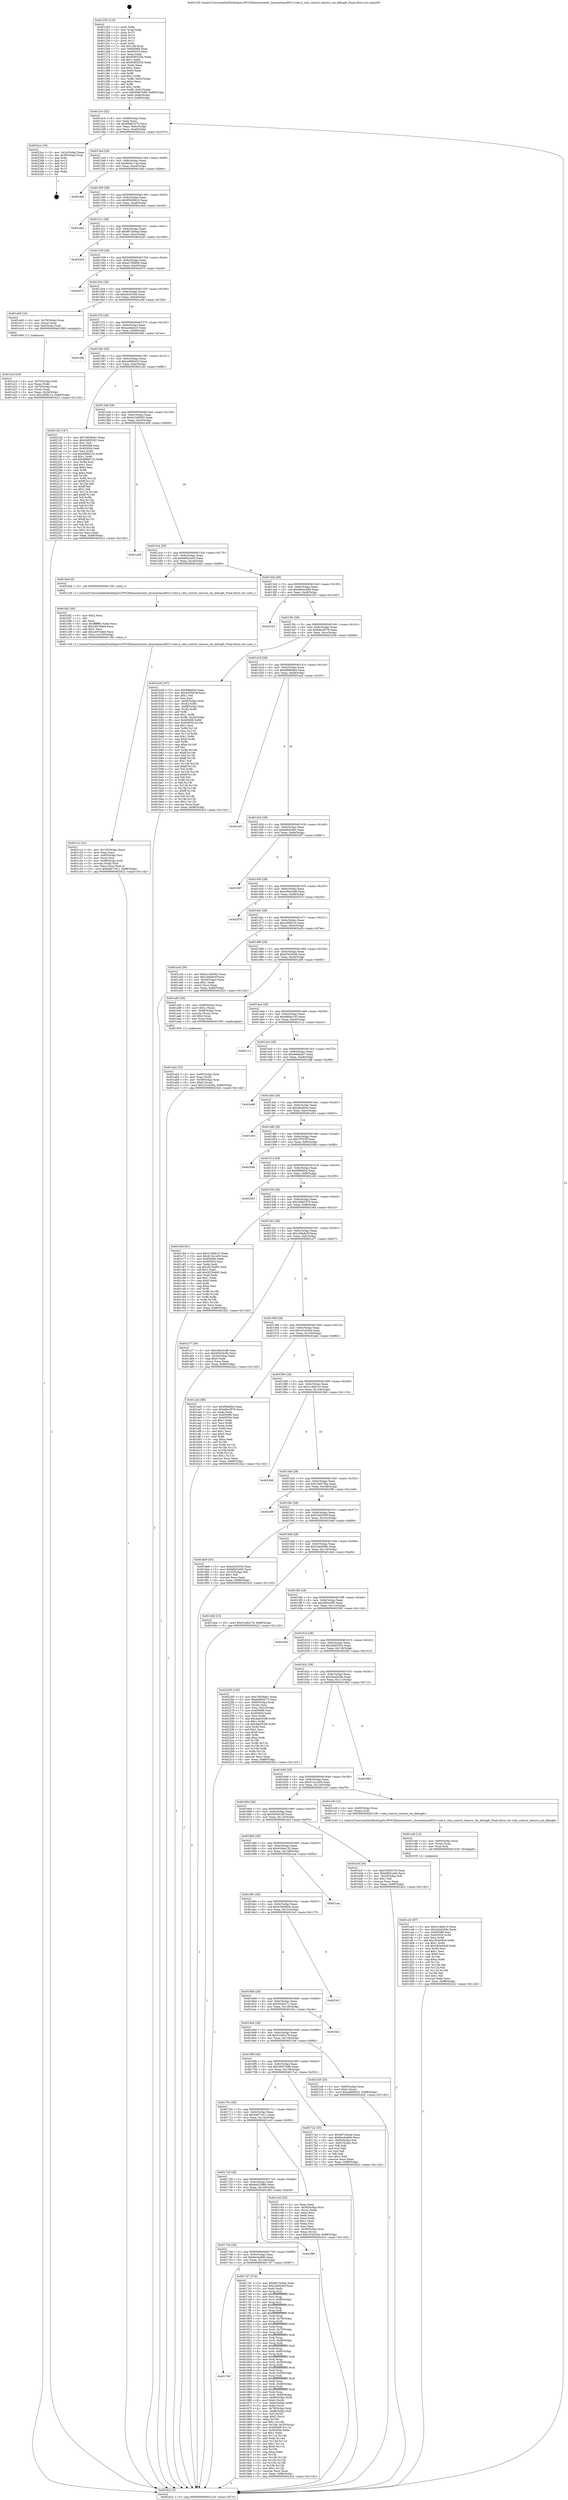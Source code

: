 digraph "0x401250" {
  label = "0x401250 (/mnt/c/Users/mathe/Desktop/tcc/POCII/binaries/extr_linuxnetmac80211rate.h_rate_control_remove_sta_debugfs_Final-ollvm.out::main(0))"
  labelloc = "t"
  node[shape=record]

  Entry [label="",width=0.3,height=0.3,shape=circle,fillcolor=black,style=filled]
  "0x4012c4" [label="{
     0x4012c4 [32]\l
     | [instrs]\l
     &nbsp;&nbsp;0x4012c4 \<+6\>: mov -0x88(%rbp),%eax\l
     &nbsp;&nbsp;0x4012ca \<+2\>: mov %eax,%ecx\l
     &nbsp;&nbsp;0x4012cc \<+6\>: sub $0x84db3575,%ecx\l
     &nbsp;&nbsp;0x4012d2 \<+6\>: mov %eax,-0x9c(%rbp)\l
     &nbsp;&nbsp;0x4012d8 \<+6\>: mov %ecx,-0xa0(%rbp)\l
     &nbsp;&nbsp;0x4012de \<+6\>: je 00000000004022ce \<main+0x107e\>\l
  }"]
  "0x4022ce" [label="{
     0x4022ce [18]\l
     | [instrs]\l
     &nbsp;&nbsp;0x4022ce \<+3\>: mov -0x2c(%rbp),%eax\l
     &nbsp;&nbsp;0x4022d1 \<+4\>: lea -0x28(%rbp),%rsp\l
     &nbsp;&nbsp;0x4022d5 \<+1\>: pop %rbx\l
     &nbsp;&nbsp;0x4022d6 \<+2\>: pop %r12\l
     &nbsp;&nbsp;0x4022d8 \<+2\>: pop %r13\l
     &nbsp;&nbsp;0x4022da \<+2\>: pop %r14\l
     &nbsp;&nbsp;0x4022dc \<+2\>: pop %r15\l
     &nbsp;&nbsp;0x4022de \<+1\>: pop %rbp\l
     &nbsp;&nbsp;0x4022df \<+1\>: ret\l
  }"]
  "0x4012e4" [label="{
     0x4012e4 [28]\l
     | [instrs]\l
     &nbsp;&nbsp;0x4012e4 \<+5\>: jmp 00000000004012e9 \<main+0x99\>\l
     &nbsp;&nbsp;0x4012e9 \<+6\>: mov -0x9c(%rbp),%eax\l
     &nbsp;&nbsp;0x4012ef \<+5\>: sub $0x8e4e114a,%eax\l
     &nbsp;&nbsp;0x4012f4 \<+6\>: mov %eax,-0xa4(%rbp)\l
     &nbsp;&nbsp;0x4012fa \<+6\>: je 0000000000401ddc \<main+0xb8c\>\l
  }"]
  Exit [label="",width=0.3,height=0.3,shape=circle,fillcolor=black,style=filled,peripheries=2]
  "0x401ddc" [label="{
     0x401ddc\l
  }", style=dashed]
  "0x401300" [label="{
     0x401300 [28]\l
     | [instrs]\l
     &nbsp;&nbsp;0x401300 \<+5\>: jmp 0000000000401305 \<main+0xb5\>\l
     &nbsp;&nbsp;0x401305 \<+6\>: mov -0x9c(%rbp),%eax\l
     &nbsp;&nbsp;0x40130b \<+5\>: sub $0x95630b19,%eax\l
     &nbsp;&nbsp;0x401310 \<+6\>: mov %eax,-0xa8(%rbp)\l
     &nbsp;&nbsp;0x401316 \<+6\>: je 0000000000401eb4 \<main+0xc64\>\l
  }"]
  "0x401ce3" [label="{
     0x401ce3 [97]\l
     | [instrs]\l
     &nbsp;&nbsp;0x401ce3 \<+5\>: mov $0x214b6c10,%ecx\l
     &nbsp;&nbsp;0x401ce8 \<+5\>: mov $0x244d309c,%edx\l
     &nbsp;&nbsp;0x401ced \<+7\>: mov 0x405068,%esi\l
     &nbsp;&nbsp;0x401cf4 \<+8\>: mov 0x405054,%r8d\l
     &nbsp;&nbsp;0x401cfc \<+3\>: mov %esi,%r9d\l
     &nbsp;&nbsp;0x401cff \<+7\>: add $0x293e56c8,%r9d\l
     &nbsp;&nbsp;0x401d06 \<+4\>: sub $0x1,%r9d\l
     &nbsp;&nbsp;0x401d0a \<+7\>: sub $0x293e56c8,%r9d\l
     &nbsp;&nbsp;0x401d11 \<+4\>: imul %r9d,%esi\l
     &nbsp;&nbsp;0x401d15 \<+3\>: and $0x1,%esi\l
     &nbsp;&nbsp;0x401d18 \<+3\>: cmp $0x0,%esi\l
     &nbsp;&nbsp;0x401d1b \<+4\>: sete %r10b\l
     &nbsp;&nbsp;0x401d1f \<+4\>: cmp $0xa,%r8d\l
     &nbsp;&nbsp;0x401d23 \<+4\>: setl %r11b\l
     &nbsp;&nbsp;0x401d27 \<+3\>: mov %r10b,%bl\l
     &nbsp;&nbsp;0x401d2a \<+3\>: and %r11b,%bl\l
     &nbsp;&nbsp;0x401d2d \<+3\>: xor %r11b,%r10b\l
     &nbsp;&nbsp;0x401d30 \<+3\>: or %r10b,%bl\l
     &nbsp;&nbsp;0x401d33 \<+3\>: test $0x1,%bl\l
     &nbsp;&nbsp;0x401d36 \<+3\>: cmovne %edx,%ecx\l
     &nbsp;&nbsp;0x401d39 \<+6\>: mov %ecx,-0x88(%rbp)\l
     &nbsp;&nbsp;0x401d3f \<+5\>: jmp 0000000000402422 \<main+0x11d2\>\l
  }"]
  "0x401eb4" [label="{
     0x401eb4\l
  }", style=dashed]
  "0x40131c" [label="{
     0x40131c [28]\l
     | [instrs]\l
     &nbsp;&nbsp;0x40131c \<+5\>: jmp 0000000000401321 \<main+0xd1\>\l
     &nbsp;&nbsp;0x401321 \<+6\>: mov -0x9c(%rbp),%eax\l
     &nbsp;&nbsp;0x401327 \<+5\>: sub $0x9672b4ad,%eax\l
     &nbsp;&nbsp;0x40132c \<+6\>: mov %eax,-0xac(%rbp)\l
     &nbsp;&nbsp;0x401332 \<+6\>: je 00000000004022e0 \<main+0x1090\>\l
  }"]
  "0x401cd4" [label="{
     0x401cd4 [15]\l
     | [instrs]\l
     &nbsp;&nbsp;0x401cd4 \<+4\>: mov -0x60(%rbp),%rax\l
     &nbsp;&nbsp;0x401cd8 \<+3\>: mov (%rax),%rax\l
     &nbsp;&nbsp;0x401cdb \<+3\>: mov %rax,%rdi\l
     &nbsp;&nbsp;0x401cde \<+5\>: call 0000000000401030 \<free@plt\>\l
     | [calls]\l
     &nbsp;&nbsp;0x401030 \{1\} (unknown)\l
  }"]
  "0x4022e0" [label="{
     0x4022e0\l
  }", style=dashed]
  "0x401338" [label="{
     0x401338 [28]\l
     | [instrs]\l
     &nbsp;&nbsp;0x401338 \<+5\>: jmp 000000000040133d \<main+0xed\>\l
     &nbsp;&nbsp;0x40133d \<+6\>: mov -0x9c(%rbp),%eax\l
     &nbsp;&nbsp;0x401343 \<+5\>: sub $0xa2796606,%eax\l
     &nbsp;&nbsp;0x401348 \<+6\>: mov %eax,-0xb0(%rbp)\l
     &nbsp;&nbsp;0x40134e \<+6\>: je 000000000040207f \<main+0xe2f\>\l
  }"]
  "0x401c1a" [label="{
     0x401c1a [41]\l
     | [instrs]\l
     &nbsp;&nbsp;0x401c1a \<+6\>: mov -0x150(%rbp),%ecx\l
     &nbsp;&nbsp;0x401c20 \<+3\>: imul %eax,%ecx\l
     &nbsp;&nbsp;0x401c23 \<+4\>: mov -0x60(%rbp),%rsi\l
     &nbsp;&nbsp;0x401c27 \<+3\>: mov (%rsi),%rsi\l
     &nbsp;&nbsp;0x401c2a \<+4\>: mov -0x58(%rbp),%rdi\l
     &nbsp;&nbsp;0x401c2e \<+3\>: movslq (%rdi),%rdi\l
     &nbsp;&nbsp;0x401c31 \<+3\>: mov %ecx,(%rsi,%rdi,4)\l
     &nbsp;&nbsp;0x401c34 \<+10\>: movl $0x6a871911,-0x88(%rbp)\l
     &nbsp;&nbsp;0x401c3e \<+5\>: jmp 0000000000402422 \<main+0x11d2\>\l
  }"]
  "0x40207f" [label="{
     0x40207f\l
  }", style=dashed]
  "0x401354" [label="{
     0x401354 [28]\l
     | [instrs]\l
     &nbsp;&nbsp;0x401354 \<+5\>: jmp 0000000000401359 \<main+0x109\>\l
     &nbsp;&nbsp;0x401359 \<+6\>: mov -0x9c(%rbp),%eax\l
     &nbsp;&nbsp;0x40135f \<+5\>: sub $0xa5cf103d,%eax\l
     &nbsp;&nbsp;0x401364 \<+6\>: mov %eax,-0xb4(%rbp)\l
     &nbsp;&nbsp;0x40136a \<+6\>: je 0000000000401a0d \<main+0x7bd\>\l
  }"]
  "0x401bf2" [label="{
     0x401bf2 [40]\l
     | [instrs]\l
     &nbsp;&nbsp;0x401bf2 \<+5\>: mov $0x2,%ecx\l
     &nbsp;&nbsp;0x401bf7 \<+1\>: cltd\l
     &nbsp;&nbsp;0x401bf8 \<+2\>: idiv %ecx\l
     &nbsp;&nbsp;0x401bfa \<+6\>: imul $0xfffffffe,%edx,%ecx\l
     &nbsp;&nbsp;0x401c00 \<+6\>: sub $0x2497ebb0,%ecx\l
     &nbsp;&nbsp;0x401c06 \<+3\>: add $0x1,%ecx\l
     &nbsp;&nbsp;0x401c09 \<+6\>: add $0x2497ebb0,%ecx\l
     &nbsp;&nbsp;0x401c0f \<+6\>: mov %ecx,-0x150(%rbp)\l
     &nbsp;&nbsp;0x401c15 \<+5\>: call 0000000000401160 \<next_i\>\l
     | [calls]\l
     &nbsp;&nbsp;0x401160 \{1\} (/mnt/c/Users/mathe/Desktop/tcc/POCII/binaries/extr_linuxnetmac80211rate.h_rate_control_remove_sta_debugfs_Final-ollvm.out::next_i)\l
  }"]
  "0x401a0d" [label="{
     0x401a0d [16]\l
     | [instrs]\l
     &nbsp;&nbsp;0x401a0d \<+4\>: mov -0x78(%rbp),%rax\l
     &nbsp;&nbsp;0x401a11 \<+3\>: mov (%rax),%rax\l
     &nbsp;&nbsp;0x401a14 \<+4\>: mov 0x8(%rax),%rdi\l
     &nbsp;&nbsp;0x401a18 \<+5\>: call 0000000000401060 \<atoi@plt\>\l
     | [calls]\l
     &nbsp;&nbsp;0x401060 \{1\} (unknown)\l
  }"]
  "0x401370" [label="{
     0x401370 [28]\l
     | [instrs]\l
     &nbsp;&nbsp;0x401370 \<+5\>: jmp 0000000000401375 \<main+0x125\>\l
     &nbsp;&nbsp;0x401375 \<+6\>: mov -0x9c(%rbp),%eax\l
     &nbsp;&nbsp;0x40137b \<+5\>: sub $0xaaeeda10,%eax\l
     &nbsp;&nbsp;0x401380 \<+6\>: mov %eax,-0xb8(%rbp)\l
     &nbsp;&nbsp;0x401386 \<+6\>: je 00000000004019fe \<main+0x7ae\>\l
  }"]
  "0x401ab2" [label="{
     0x401ab2 [32]\l
     | [instrs]\l
     &nbsp;&nbsp;0x401ab2 \<+4\>: mov -0x60(%rbp),%rdi\l
     &nbsp;&nbsp;0x401ab6 \<+3\>: mov %rax,(%rdi)\l
     &nbsp;&nbsp;0x401ab9 \<+4\>: mov -0x58(%rbp),%rax\l
     &nbsp;&nbsp;0x401abd \<+6\>: movl $0x0,(%rax)\l
     &nbsp;&nbsp;0x401ac3 \<+10\>: movl $0x1f1a520a,-0x88(%rbp)\l
     &nbsp;&nbsp;0x401acd \<+5\>: jmp 0000000000402422 \<main+0x11d2\>\l
  }"]
  "0x4019fe" [label="{
     0x4019fe\l
  }", style=dashed]
  "0x40138c" [label="{
     0x40138c [28]\l
     | [instrs]\l
     &nbsp;&nbsp;0x40138c \<+5\>: jmp 0000000000401391 \<main+0x141\>\l
     &nbsp;&nbsp;0x401391 \<+6\>: mov -0x9c(%rbp),%eax\l
     &nbsp;&nbsp;0x401397 \<+5\>: sub $0xad680e22,%eax\l
     &nbsp;&nbsp;0x40139c \<+6\>: mov %eax,-0xbc(%rbp)\l
     &nbsp;&nbsp;0x4013a2 \<+6\>: je 00000000004021d2 \<main+0xf82\>\l
  }"]
  "0x401a1d" [label="{
     0x401a1d [30]\l
     | [instrs]\l
     &nbsp;&nbsp;0x401a1d \<+4\>: mov -0x70(%rbp),%rdi\l
     &nbsp;&nbsp;0x401a21 \<+2\>: mov %eax,(%rdi)\l
     &nbsp;&nbsp;0x401a23 \<+4\>: mov -0x70(%rbp),%rdi\l
     &nbsp;&nbsp;0x401a27 \<+2\>: mov (%rdi),%eax\l
     &nbsp;&nbsp;0x401a29 \<+3\>: mov %eax,-0x34(%rbp)\l
     &nbsp;&nbsp;0x401a2c \<+10\>: movl $0xc45f0c14,-0x88(%rbp)\l
     &nbsp;&nbsp;0x401a36 \<+5\>: jmp 0000000000402422 \<main+0x11d2\>\l
  }"]
  "0x4021d2" [label="{
     0x4021d2 [147]\l
     | [instrs]\l
     &nbsp;&nbsp;0x4021d2 \<+5\>: mov $0x7d639a61,%eax\l
     &nbsp;&nbsp;0x4021d7 \<+5\>: mov $0x2b0f3202,%ecx\l
     &nbsp;&nbsp;0x4021dc \<+2\>: mov $0x1,%dl\l
     &nbsp;&nbsp;0x4021de \<+7\>: mov 0x405068,%esi\l
     &nbsp;&nbsp;0x4021e5 \<+7\>: mov 0x405054,%edi\l
     &nbsp;&nbsp;0x4021ec \<+3\>: mov %esi,%r8d\l
     &nbsp;&nbsp;0x4021ef \<+7\>: sub $0x69f60132,%r8d\l
     &nbsp;&nbsp;0x4021f6 \<+4\>: sub $0x1,%r8d\l
     &nbsp;&nbsp;0x4021fa \<+7\>: add $0x69f60132,%r8d\l
     &nbsp;&nbsp;0x402201 \<+4\>: imul %r8d,%esi\l
     &nbsp;&nbsp;0x402205 \<+3\>: and $0x1,%esi\l
     &nbsp;&nbsp;0x402208 \<+3\>: cmp $0x0,%esi\l
     &nbsp;&nbsp;0x40220b \<+4\>: sete %r9b\l
     &nbsp;&nbsp;0x40220f \<+3\>: cmp $0xa,%edi\l
     &nbsp;&nbsp;0x402212 \<+4\>: setl %r10b\l
     &nbsp;&nbsp;0x402216 \<+3\>: mov %r9b,%r11b\l
     &nbsp;&nbsp;0x402219 \<+4\>: xor $0xff,%r11b\l
     &nbsp;&nbsp;0x40221d \<+3\>: mov %r10b,%bl\l
     &nbsp;&nbsp;0x402220 \<+3\>: xor $0xff,%bl\l
     &nbsp;&nbsp;0x402223 \<+3\>: xor $0x1,%dl\l
     &nbsp;&nbsp;0x402226 \<+3\>: mov %r11b,%r14b\l
     &nbsp;&nbsp;0x402229 \<+4\>: and $0xff,%r14b\l
     &nbsp;&nbsp;0x40222d \<+3\>: and %dl,%r9b\l
     &nbsp;&nbsp;0x402230 \<+3\>: mov %bl,%r15b\l
     &nbsp;&nbsp;0x402233 \<+4\>: and $0xff,%r15b\l
     &nbsp;&nbsp;0x402237 \<+3\>: and %dl,%r10b\l
     &nbsp;&nbsp;0x40223a \<+3\>: or %r9b,%r14b\l
     &nbsp;&nbsp;0x40223d \<+3\>: or %r10b,%r15b\l
     &nbsp;&nbsp;0x402240 \<+3\>: xor %r15b,%r14b\l
     &nbsp;&nbsp;0x402243 \<+3\>: or %bl,%r11b\l
     &nbsp;&nbsp;0x402246 \<+4\>: xor $0xff,%r11b\l
     &nbsp;&nbsp;0x40224a \<+3\>: or $0x1,%dl\l
     &nbsp;&nbsp;0x40224d \<+3\>: and %dl,%r11b\l
     &nbsp;&nbsp;0x402250 \<+3\>: or %r11b,%r14b\l
     &nbsp;&nbsp;0x402253 \<+4\>: test $0x1,%r14b\l
     &nbsp;&nbsp;0x402257 \<+3\>: cmovne %ecx,%eax\l
     &nbsp;&nbsp;0x40225a \<+6\>: mov %eax,-0x88(%rbp)\l
     &nbsp;&nbsp;0x402260 \<+5\>: jmp 0000000000402422 \<main+0x11d2\>\l
  }"]
  "0x4013a8" [label="{
     0x4013a8 [28]\l
     | [instrs]\l
     &nbsp;&nbsp;0x4013a8 \<+5\>: jmp 00000000004013ad \<main+0x15d\>\l
     &nbsp;&nbsp;0x4013ad \<+6\>: mov -0x9c(%rbp),%eax\l
     &nbsp;&nbsp;0x4013b3 \<+5\>: sub $0xb1349592,%eax\l
     &nbsp;&nbsp;0x4013b8 \<+6\>: mov %eax,-0xc0(%rbp)\l
     &nbsp;&nbsp;0x4013be \<+6\>: je 0000000000401a59 \<main+0x809\>\l
  }"]
  "0x401760" [label="{
     0x401760\l
  }", style=dashed]
  "0x401a59" [label="{
     0x401a59\l
  }", style=dashed]
  "0x4013c4" [label="{
     0x4013c4 [28]\l
     | [instrs]\l
     &nbsp;&nbsp;0x4013c4 \<+5\>: jmp 00000000004013c9 \<main+0x179\>\l
     &nbsp;&nbsp;0x4013c9 \<+6\>: mov -0x9c(%rbp),%eax\l
     &nbsp;&nbsp;0x4013cf \<+5\>: sub $0xb892ca04,%eax\l
     &nbsp;&nbsp;0x4013d4 \<+6\>: mov %eax,-0xc4(%rbp)\l
     &nbsp;&nbsp;0x4013da \<+6\>: je 0000000000401bed \<main+0x99d\>\l
  }"]
  "0x4017d7" [label="{
     0x4017d7 [274]\l
     | [instrs]\l
     &nbsp;&nbsp;0x4017d7 \<+5\>: mov $0x9672b4ad,%eax\l
     &nbsp;&nbsp;0x4017dc \<+5\>: mov $0x23e0293f,%ecx\l
     &nbsp;&nbsp;0x4017e1 \<+2\>: xor %edx,%edx\l
     &nbsp;&nbsp;0x4017e3 \<+3\>: mov %rsp,%rsi\l
     &nbsp;&nbsp;0x4017e6 \<+4\>: add $0xfffffffffffffff0,%rsi\l
     &nbsp;&nbsp;0x4017ea \<+3\>: mov %rsi,%rsp\l
     &nbsp;&nbsp;0x4017ed \<+4\>: mov %rsi,-0x80(%rbp)\l
     &nbsp;&nbsp;0x4017f1 \<+3\>: mov %rsp,%rsi\l
     &nbsp;&nbsp;0x4017f4 \<+4\>: add $0xfffffffffffffff0,%rsi\l
     &nbsp;&nbsp;0x4017f8 \<+3\>: mov %rsi,%rsp\l
     &nbsp;&nbsp;0x4017fb \<+3\>: mov %rsp,%rdi\l
     &nbsp;&nbsp;0x4017fe \<+4\>: add $0xfffffffffffffff0,%rdi\l
     &nbsp;&nbsp;0x401802 \<+3\>: mov %rdi,%rsp\l
     &nbsp;&nbsp;0x401805 \<+4\>: mov %rdi,-0x78(%rbp)\l
     &nbsp;&nbsp;0x401809 \<+3\>: mov %rsp,%rdi\l
     &nbsp;&nbsp;0x40180c \<+4\>: add $0xfffffffffffffff0,%rdi\l
     &nbsp;&nbsp;0x401810 \<+3\>: mov %rdi,%rsp\l
     &nbsp;&nbsp;0x401813 \<+4\>: mov %rdi,-0x70(%rbp)\l
     &nbsp;&nbsp;0x401817 \<+3\>: mov %rsp,%rdi\l
     &nbsp;&nbsp;0x40181a \<+4\>: add $0xfffffffffffffff0,%rdi\l
     &nbsp;&nbsp;0x40181e \<+3\>: mov %rdi,%rsp\l
     &nbsp;&nbsp;0x401821 \<+4\>: mov %rdi,-0x68(%rbp)\l
     &nbsp;&nbsp;0x401825 \<+3\>: mov %rsp,%rdi\l
     &nbsp;&nbsp;0x401828 \<+4\>: add $0xfffffffffffffff0,%rdi\l
     &nbsp;&nbsp;0x40182c \<+3\>: mov %rdi,%rsp\l
     &nbsp;&nbsp;0x40182f \<+4\>: mov %rdi,-0x60(%rbp)\l
     &nbsp;&nbsp;0x401833 \<+3\>: mov %rsp,%rdi\l
     &nbsp;&nbsp;0x401836 \<+4\>: add $0xfffffffffffffff0,%rdi\l
     &nbsp;&nbsp;0x40183a \<+3\>: mov %rdi,%rsp\l
     &nbsp;&nbsp;0x40183d \<+4\>: mov %rdi,-0x58(%rbp)\l
     &nbsp;&nbsp;0x401841 \<+3\>: mov %rsp,%rdi\l
     &nbsp;&nbsp;0x401844 \<+4\>: add $0xfffffffffffffff0,%rdi\l
     &nbsp;&nbsp;0x401848 \<+3\>: mov %rdi,%rsp\l
     &nbsp;&nbsp;0x40184b \<+4\>: mov %rdi,-0x50(%rbp)\l
     &nbsp;&nbsp;0x40184f \<+3\>: mov %rsp,%rdi\l
     &nbsp;&nbsp;0x401852 \<+4\>: add $0xfffffffffffffff0,%rdi\l
     &nbsp;&nbsp;0x401856 \<+3\>: mov %rdi,%rsp\l
     &nbsp;&nbsp;0x401859 \<+4\>: mov %rdi,-0x48(%rbp)\l
     &nbsp;&nbsp;0x40185d \<+3\>: mov %rsp,%rdi\l
     &nbsp;&nbsp;0x401860 \<+4\>: add $0xfffffffffffffff0,%rdi\l
     &nbsp;&nbsp;0x401864 \<+3\>: mov %rdi,%rsp\l
     &nbsp;&nbsp;0x401867 \<+4\>: mov %rdi,-0x40(%rbp)\l
     &nbsp;&nbsp;0x40186b \<+4\>: mov -0x80(%rbp),%rdi\l
     &nbsp;&nbsp;0x40186f \<+6\>: movl $0x0,(%rdi)\l
     &nbsp;&nbsp;0x401875 \<+7\>: mov -0x8c(%rbp),%r8d\l
     &nbsp;&nbsp;0x40187c \<+3\>: mov %r8d,(%rsi)\l
     &nbsp;&nbsp;0x40187f \<+4\>: mov -0x78(%rbp),%rdi\l
     &nbsp;&nbsp;0x401883 \<+7\>: mov -0x98(%rbp),%r9\l
     &nbsp;&nbsp;0x40188a \<+3\>: mov %r9,(%rdi)\l
     &nbsp;&nbsp;0x40188d \<+3\>: cmpl $0x2,(%rsi)\l
     &nbsp;&nbsp;0x401890 \<+4\>: setne %r10b\l
     &nbsp;&nbsp;0x401894 \<+4\>: and $0x1,%r10b\l
     &nbsp;&nbsp;0x401898 \<+4\>: mov %r10b,-0x35(%rbp)\l
     &nbsp;&nbsp;0x40189c \<+8\>: mov 0x405068,%r11d\l
     &nbsp;&nbsp;0x4018a4 \<+7\>: mov 0x405054,%ebx\l
     &nbsp;&nbsp;0x4018ab \<+3\>: sub $0x1,%edx\l
     &nbsp;&nbsp;0x4018ae \<+3\>: mov %r11d,%r14d\l
     &nbsp;&nbsp;0x4018b1 \<+3\>: add %edx,%r14d\l
     &nbsp;&nbsp;0x4018b4 \<+4\>: imul %r14d,%r11d\l
     &nbsp;&nbsp;0x4018b8 \<+4\>: and $0x1,%r11d\l
     &nbsp;&nbsp;0x4018bc \<+4\>: cmp $0x0,%r11d\l
     &nbsp;&nbsp;0x4018c0 \<+4\>: sete %r10b\l
     &nbsp;&nbsp;0x4018c4 \<+3\>: cmp $0xa,%ebx\l
     &nbsp;&nbsp;0x4018c7 \<+4\>: setl %r15b\l
     &nbsp;&nbsp;0x4018cb \<+3\>: mov %r10b,%r12b\l
     &nbsp;&nbsp;0x4018ce \<+3\>: and %r15b,%r12b\l
     &nbsp;&nbsp;0x4018d1 \<+3\>: xor %r15b,%r10b\l
     &nbsp;&nbsp;0x4018d4 \<+3\>: or %r10b,%r12b\l
     &nbsp;&nbsp;0x4018d7 \<+4\>: test $0x1,%r12b\l
     &nbsp;&nbsp;0x4018db \<+3\>: cmovne %ecx,%eax\l
     &nbsp;&nbsp;0x4018de \<+6\>: mov %eax,-0x88(%rbp)\l
     &nbsp;&nbsp;0x4018e4 \<+5\>: jmp 0000000000402422 \<main+0x11d2\>\l
  }"]
  "0x401bed" [label="{
     0x401bed [5]\l
     | [instrs]\l
     &nbsp;&nbsp;0x401bed \<+5\>: call 0000000000401160 \<next_i\>\l
     | [calls]\l
     &nbsp;&nbsp;0x401160 \{1\} (/mnt/c/Users/mathe/Desktop/tcc/POCII/binaries/extr_linuxnetmac80211rate.h_rate_control_remove_sta_debugfs_Final-ollvm.out::next_i)\l
  }"]
  "0x4013e0" [label="{
     0x4013e0 [28]\l
     | [instrs]\l
     &nbsp;&nbsp;0x4013e0 \<+5\>: jmp 00000000004013e5 \<main+0x195\>\l
     &nbsp;&nbsp;0x4013e5 \<+6\>: mov -0x9c(%rbp),%eax\l
     &nbsp;&nbsp;0x4013eb \<+5\>: sub $0xb8e4c646,%eax\l
     &nbsp;&nbsp;0x4013f0 \<+6\>: mov %eax,-0xc8(%rbp)\l
     &nbsp;&nbsp;0x4013f6 \<+6\>: je 0000000000402325 \<main+0x10d5\>\l
  }"]
  "0x401744" [label="{
     0x401744 [28]\l
     | [instrs]\l
     &nbsp;&nbsp;0x401744 \<+5\>: jmp 0000000000401749 \<main+0x4f9\>\l
     &nbsp;&nbsp;0x401749 \<+6\>: mov -0x9c(%rbp),%eax\l
     &nbsp;&nbsp;0x40174f \<+5\>: sub $0x6ecba8db,%eax\l
     &nbsp;&nbsp;0x401754 \<+6\>: mov %eax,-0x144(%rbp)\l
     &nbsp;&nbsp;0x40175a \<+6\>: je 00000000004017d7 \<main+0x587\>\l
  }"]
  "0x402325" [label="{
     0x402325\l
  }", style=dashed]
  "0x4013fc" [label="{
     0x4013fc [28]\l
     | [instrs]\l
     &nbsp;&nbsp;0x4013fc \<+5\>: jmp 0000000000401401 \<main+0x1b1\>\l
     &nbsp;&nbsp;0x401401 \<+6\>: mov -0x9c(%rbp),%eax\l
     &nbsp;&nbsp;0x401407 \<+5\>: sub $0xb8ecf576,%eax\l
     &nbsp;&nbsp;0x40140c \<+6\>: mov %eax,-0xcc(%rbp)\l
     &nbsp;&nbsp;0x401412 \<+6\>: je 0000000000401b28 \<main+0x8d8\>\l
  }"]
  "0x401f89" [label="{
     0x401f89\l
  }", style=dashed]
  "0x401b28" [label="{
     0x401b28 [167]\l
     | [instrs]\l
     &nbsp;&nbsp;0x401b28 \<+5\>: mov $0x99bbf2d,%eax\l
     &nbsp;&nbsp;0x401b2d \<+5\>: mov $0x4205416f,%ecx\l
     &nbsp;&nbsp;0x401b32 \<+2\>: mov $0x1,%dl\l
     &nbsp;&nbsp;0x401b34 \<+2\>: xor %esi,%esi\l
     &nbsp;&nbsp;0x401b36 \<+4\>: mov -0x58(%rbp),%rdi\l
     &nbsp;&nbsp;0x401b3a \<+3\>: mov (%rdi),%r8d\l
     &nbsp;&nbsp;0x401b3d \<+4\>: mov -0x68(%rbp),%rdi\l
     &nbsp;&nbsp;0x401b41 \<+3\>: cmp (%rdi),%r8d\l
     &nbsp;&nbsp;0x401b44 \<+4\>: setl %r9b\l
     &nbsp;&nbsp;0x401b48 \<+4\>: and $0x1,%r9b\l
     &nbsp;&nbsp;0x401b4c \<+4\>: mov %r9b,-0x2d(%rbp)\l
     &nbsp;&nbsp;0x401b50 \<+8\>: mov 0x405068,%r8d\l
     &nbsp;&nbsp;0x401b58 \<+8\>: mov 0x405054,%r10d\l
     &nbsp;&nbsp;0x401b60 \<+3\>: sub $0x1,%esi\l
     &nbsp;&nbsp;0x401b63 \<+3\>: mov %r8d,%r11d\l
     &nbsp;&nbsp;0x401b66 \<+3\>: add %esi,%r11d\l
     &nbsp;&nbsp;0x401b69 \<+4\>: imul %r11d,%r8d\l
     &nbsp;&nbsp;0x401b6d \<+4\>: and $0x1,%r8d\l
     &nbsp;&nbsp;0x401b71 \<+4\>: cmp $0x0,%r8d\l
     &nbsp;&nbsp;0x401b75 \<+4\>: sete %r9b\l
     &nbsp;&nbsp;0x401b79 \<+4\>: cmp $0xa,%r10d\l
     &nbsp;&nbsp;0x401b7d \<+3\>: setl %bl\l
     &nbsp;&nbsp;0x401b80 \<+3\>: mov %r9b,%r14b\l
     &nbsp;&nbsp;0x401b83 \<+4\>: xor $0xff,%r14b\l
     &nbsp;&nbsp;0x401b87 \<+3\>: mov %bl,%r15b\l
     &nbsp;&nbsp;0x401b8a \<+4\>: xor $0xff,%r15b\l
     &nbsp;&nbsp;0x401b8e \<+3\>: xor $0x1,%dl\l
     &nbsp;&nbsp;0x401b91 \<+3\>: mov %r14b,%r12b\l
     &nbsp;&nbsp;0x401b94 \<+4\>: and $0xff,%r12b\l
     &nbsp;&nbsp;0x401b98 \<+3\>: and %dl,%r9b\l
     &nbsp;&nbsp;0x401b9b \<+3\>: mov %r15b,%r13b\l
     &nbsp;&nbsp;0x401b9e \<+4\>: and $0xff,%r13b\l
     &nbsp;&nbsp;0x401ba2 \<+2\>: and %dl,%bl\l
     &nbsp;&nbsp;0x401ba4 \<+3\>: or %r9b,%r12b\l
     &nbsp;&nbsp;0x401ba7 \<+3\>: or %bl,%r13b\l
     &nbsp;&nbsp;0x401baa \<+3\>: xor %r13b,%r12b\l
     &nbsp;&nbsp;0x401bad \<+3\>: or %r15b,%r14b\l
     &nbsp;&nbsp;0x401bb0 \<+4\>: xor $0xff,%r14b\l
     &nbsp;&nbsp;0x401bb4 \<+3\>: or $0x1,%dl\l
     &nbsp;&nbsp;0x401bb7 \<+3\>: and %dl,%r14b\l
     &nbsp;&nbsp;0x401bba \<+3\>: or %r14b,%r12b\l
     &nbsp;&nbsp;0x401bbd \<+4\>: test $0x1,%r12b\l
     &nbsp;&nbsp;0x401bc1 \<+3\>: cmovne %ecx,%eax\l
     &nbsp;&nbsp;0x401bc4 \<+6\>: mov %eax,-0x88(%rbp)\l
     &nbsp;&nbsp;0x401bca \<+5\>: jmp 0000000000402422 \<main+0x11d2\>\l
  }"]
  "0x401418" [label="{
     0x401418 [28]\l
     | [instrs]\l
     &nbsp;&nbsp;0x401418 \<+5\>: jmp 000000000040141d \<main+0x1cd\>\l
     &nbsp;&nbsp;0x40141d \<+6\>: mov -0x9c(%rbp),%eax\l
     &nbsp;&nbsp;0x401423 \<+5\>: sub $0xbf966de9,%eax\l
     &nbsp;&nbsp;0x401428 \<+6\>: mov %eax,-0xd0(%rbp)\l
     &nbsp;&nbsp;0x40142e \<+6\>: je 0000000000401ea5 \<main+0xc55\>\l
  }"]
  "0x401728" [label="{
     0x401728 [28]\l
     | [instrs]\l
     &nbsp;&nbsp;0x401728 \<+5\>: jmp 000000000040172d \<main+0x4dd\>\l
     &nbsp;&nbsp;0x40172d \<+6\>: mov -0x9c(%rbp),%eax\l
     &nbsp;&nbsp;0x401733 \<+5\>: sub $0x6a923884,%eax\l
     &nbsp;&nbsp;0x401738 \<+6\>: mov %eax,-0x140(%rbp)\l
     &nbsp;&nbsp;0x40173e \<+6\>: je 0000000000401f89 \<main+0xd39\>\l
  }"]
  "0x401ea5" [label="{
     0x401ea5\l
  }", style=dashed]
  "0x401434" [label="{
     0x401434 [28]\l
     | [instrs]\l
     &nbsp;&nbsp;0x401434 \<+5\>: jmp 0000000000401439 \<main+0x1e9\>\l
     &nbsp;&nbsp;0x401439 \<+6\>: mov -0x9c(%rbp),%eax\l
     &nbsp;&nbsp;0x40143f \<+5\>: sub $0xbfd42465,%eax\l
     &nbsp;&nbsp;0x401444 \<+6\>: mov %eax,-0xd4(%rbp)\l
     &nbsp;&nbsp;0x40144a \<+6\>: je 0000000000401907 \<main+0x6b7\>\l
  }"]
  "0x401c43" [label="{
     0x401c43 [42]\l
     | [instrs]\l
     &nbsp;&nbsp;0x401c43 \<+2\>: xor %eax,%eax\l
     &nbsp;&nbsp;0x401c45 \<+4\>: mov -0x58(%rbp),%rcx\l
     &nbsp;&nbsp;0x401c49 \<+2\>: mov (%rcx),%edx\l
     &nbsp;&nbsp;0x401c4b \<+2\>: mov %eax,%esi\l
     &nbsp;&nbsp;0x401c4d \<+2\>: sub %edx,%esi\l
     &nbsp;&nbsp;0x401c4f \<+2\>: mov %eax,%edx\l
     &nbsp;&nbsp;0x401c51 \<+3\>: sub $0x1,%edx\l
     &nbsp;&nbsp;0x401c54 \<+2\>: add %edx,%esi\l
     &nbsp;&nbsp;0x401c56 \<+2\>: sub %esi,%eax\l
     &nbsp;&nbsp;0x401c58 \<+4\>: mov -0x58(%rbp),%rcx\l
     &nbsp;&nbsp;0x401c5c \<+2\>: mov %eax,(%rcx)\l
     &nbsp;&nbsp;0x401c5e \<+10\>: movl $0x1f1a520a,-0x88(%rbp)\l
     &nbsp;&nbsp;0x401c68 \<+5\>: jmp 0000000000402422 \<main+0x11d2\>\l
  }"]
  "0x401907" [label="{
     0x401907\l
  }", style=dashed]
  "0x401450" [label="{
     0x401450 [28]\l
     | [instrs]\l
     &nbsp;&nbsp;0x401450 \<+5\>: jmp 0000000000401455 \<main+0x205\>\l
     &nbsp;&nbsp;0x401455 \<+6\>: mov -0x9c(%rbp),%eax\l
     &nbsp;&nbsp;0x40145b \<+5\>: sub $0xc06e3cd8,%eax\l
     &nbsp;&nbsp;0x401460 \<+6\>: mov %eax,-0xd8(%rbp)\l
     &nbsp;&nbsp;0x401466 \<+6\>: je 0000000000402070 \<main+0xe20\>\l
  }"]
  "0x401250" [label="{
     0x401250 [116]\l
     | [instrs]\l
     &nbsp;&nbsp;0x401250 \<+1\>: push %rbp\l
     &nbsp;&nbsp;0x401251 \<+3\>: mov %rsp,%rbp\l
     &nbsp;&nbsp;0x401254 \<+2\>: push %r15\l
     &nbsp;&nbsp;0x401256 \<+2\>: push %r14\l
     &nbsp;&nbsp;0x401258 \<+2\>: push %r13\l
     &nbsp;&nbsp;0x40125a \<+2\>: push %r12\l
     &nbsp;&nbsp;0x40125c \<+1\>: push %rbx\l
     &nbsp;&nbsp;0x40125d \<+7\>: sub $0x148,%rsp\l
     &nbsp;&nbsp;0x401264 \<+7\>: mov 0x405068,%eax\l
     &nbsp;&nbsp;0x40126b \<+7\>: mov 0x405054,%ecx\l
     &nbsp;&nbsp;0x401272 \<+2\>: mov %eax,%edx\l
     &nbsp;&nbsp;0x401274 \<+6\>: add $0x93f55254,%edx\l
     &nbsp;&nbsp;0x40127a \<+3\>: sub $0x1,%edx\l
     &nbsp;&nbsp;0x40127d \<+6\>: sub $0x93f55254,%edx\l
     &nbsp;&nbsp;0x401283 \<+3\>: imul %edx,%eax\l
     &nbsp;&nbsp;0x401286 \<+3\>: and $0x1,%eax\l
     &nbsp;&nbsp;0x401289 \<+3\>: cmp $0x0,%eax\l
     &nbsp;&nbsp;0x40128c \<+4\>: sete %r8b\l
     &nbsp;&nbsp;0x401290 \<+4\>: and $0x1,%r8b\l
     &nbsp;&nbsp;0x401294 \<+7\>: mov %r8b,-0x82(%rbp)\l
     &nbsp;&nbsp;0x40129b \<+3\>: cmp $0xa,%ecx\l
     &nbsp;&nbsp;0x40129e \<+4\>: setl %r8b\l
     &nbsp;&nbsp;0x4012a2 \<+4\>: and $0x1,%r8b\l
     &nbsp;&nbsp;0x4012a6 \<+7\>: mov %r8b,-0x81(%rbp)\l
     &nbsp;&nbsp;0x4012ad \<+10\>: movl $0x59d57b89,-0x88(%rbp)\l
     &nbsp;&nbsp;0x4012b7 \<+6\>: mov %edi,-0x8c(%rbp)\l
     &nbsp;&nbsp;0x4012bd \<+7\>: mov %rsi,-0x98(%rbp)\l
  }"]
  "0x402070" [label="{
     0x402070\l
  }", style=dashed]
  "0x40146c" [label="{
     0x40146c [28]\l
     | [instrs]\l
     &nbsp;&nbsp;0x40146c \<+5\>: jmp 0000000000401471 \<main+0x221\>\l
     &nbsp;&nbsp;0x401471 \<+6\>: mov -0x9c(%rbp),%eax\l
     &nbsp;&nbsp;0x401477 \<+5\>: sub $0xc45f0c14,%eax\l
     &nbsp;&nbsp;0x40147c \<+6\>: mov %eax,-0xdc(%rbp)\l
     &nbsp;&nbsp;0x401482 \<+6\>: je 0000000000401a3b \<main+0x7eb\>\l
  }"]
  "0x402422" [label="{
     0x402422 [5]\l
     | [instrs]\l
     &nbsp;&nbsp;0x402422 \<+5\>: jmp 00000000004012c4 \<main+0x74\>\l
  }"]
  "0x401a3b" [label="{
     0x401a3b [30]\l
     | [instrs]\l
     &nbsp;&nbsp;0x401a3b \<+5\>: mov $0xb1349592,%eax\l
     &nbsp;&nbsp;0x401a40 \<+5\>: mov $0x168a8c0f,%ecx\l
     &nbsp;&nbsp;0x401a45 \<+3\>: mov -0x34(%rbp),%edx\l
     &nbsp;&nbsp;0x401a48 \<+3\>: cmp $0x1,%edx\l
     &nbsp;&nbsp;0x401a4b \<+3\>: cmovl %ecx,%eax\l
     &nbsp;&nbsp;0x401a4e \<+6\>: mov %eax,-0x88(%rbp)\l
     &nbsp;&nbsp;0x401a54 \<+5\>: jmp 0000000000402422 \<main+0x11d2\>\l
  }"]
  "0x401488" [label="{
     0x401488 [28]\l
     | [instrs]\l
     &nbsp;&nbsp;0x401488 \<+5\>: jmp 000000000040148d \<main+0x23d\>\l
     &nbsp;&nbsp;0x40148d \<+6\>: mov -0x9c(%rbp),%eax\l
     &nbsp;&nbsp;0x401493 \<+5\>: sub $0xd5434c9d,%eax\l
     &nbsp;&nbsp;0x401498 \<+6\>: mov %eax,-0xe0(%rbp)\l
     &nbsp;&nbsp;0x40149e \<+6\>: je 0000000000401a95 \<main+0x845\>\l
  }"]
  "0x40170c" [label="{
     0x40170c [28]\l
     | [instrs]\l
     &nbsp;&nbsp;0x40170c \<+5\>: jmp 0000000000401711 \<main+0x4c1\>\l
     &nbsp;&nbsp;0x401711 \<+6\>: mov -0x9c(%rbp),%eax\l
     &nbsp;&nbsp;0x401717 \<+5\>: sub $0x6a871911,%eax\l
     &nbsp;&nbsp;0x40171c \<+6\>: mov %eax,-0x13c(%rbp)\l
     &nbsp;&nbsp;0x401722 \<+6\>: je 0000000000401c43 \<main+0x9f3\>\l
  }"]
  "0x401a95" [label="{
     0x401a95 [29]\l
     | [instrs]\l
     &nbsp;&nbsp;0x401a95 \<+4\>: mov -0x68(%rbp),%rax\l
     &nbsp;&nbsp;0x401a99 \<+6\>: movl $0x1,(%rax)\l
     &nbsp;&nbsp;0x401a9f \<+4\>: mov -0x68(%rbp),%rax\l
     &nbsp;&nbsp;0x401aa3 \<+3\>: movslq (%rax),%rax\l
     &nbsp;&nbsp;0x401aa6 \<+4\>: shl $0x2,%rax\l
     &nbsp;&nbsp;0x401aaa \<+3\>: mov %rax,%rdi\l
     &nbsp;&nbsp;0x401aad \<+5\>: call 0000000000401050 \<malloc@plt\>\l
     | [calls]\l
     &nbsp;&nbsp;0x401050 \{1\} (unknown)\l
  }"]
  "0x4014a4" [label="{
     0x4014a4 [28]\l
     | [instrs]\l
     &nbsp;&nbsp;0x4014a4 \<+5\>: jmp 00000000004014a9 \<main+0x259\>\l
     &nbsp;&nbsp;0x4014a9 \<+6\>: mov -0x9c(%rbp),%eax\l
     &nbsp;&nbsp;0x4014af \<+5\>: sub $0xdd0ea143,%eax\l
     &nbsp;&nbsp;0x4014b4 \<+6\>: mov %eax,-0xe4(%rbp)\l
     &nbsp;&nbsp;0x4014ba \<+6\>: je 0000000000402112 \<main+0xec2\>\l
  }"]
  "0x4017a2" [label="{
     0x4017a2 [53]\l
     | [instrs]\l
     &nbsp;&nbsp;0x4017a2 \<+5\>: mov $0x9672b4ad,%eax\l
     &nbsp;&nbsp;0x4017a7 \<+5\>: mov $0x6ecba8db,%ecx\l
     &nbsp;&nbsp;0x4017ac \<+6\>: mov -0x82(%rbp),%dl\l
     &nbsp;&nbsp;0x4017b2 \<+7\>: mov -0x81(%rbp),%sil\l
     &nbsp;&nbsp;0x4017b9 \<+3\>: mov %dl,%dil\l
     &nbsp;&nbsp;0x4017bc \<+3\>: and %sil,%dil\l
     &nbsp;&nbsp;0x4017bf \<+3\>: xor %sil,%dl\l
     &nbsp;&nbsp;0x4017c2 \<+3\>: or %dl,%dil\l
     &nbsp;&nbsp;0x4017c5 \<+4\>: test $0x1,%dil\l
     &nbsp;&nbsp;0x4017c9 \<+3\>: cmovne %ecx,%eax\l
     &nbsp;&nbsp;0x4017cc \<+6\>: mov %eax,-0x88(%rbp)\l
     &nbsp;&nbsp;0x4017d2 \<+5\>: jmp 0000000000402422 \<main+0x11d2\>\l
  }"]
  "0x402112" [label="{
     0x402112\l
  }", style=dashed]
  "0x4014c0" [label="{
     0x4014c0 [28]\l
     | [instrs]\l
     &nbsp;&nbsp;0x4014c0 \<+5\>: jmp 00000000004014c5 \<main+0x275\>\l
     &nbsp;&nbsp;0x4014c5 \<+6\>: mov -0x9c(%rbp),%eax\l
     &nbsp;&nbsp;0x4014cb \<+5\>: sub $0xdebfaab7,%eax\l
     &nbsp;&nbsp;0x4014d0 \<+6\>: mov %eax,-0xe8(%rbp)\l
     &nbsp;&nbsp;0x4014d6 \<+6\>: je 0000000000401ed8 \<main+0xc88\>\l
  }"]
  "0x4016f0" [label="{
     0x4016f0 [28]\l
     | [instrs]\l
     &nbsp;&nbsp;0x4016f0 \<+5\>: jmp 00000000004016f5 \<main+0x4a5\>\l
     &nbsp;&nbsp;0x4016f5 \<+6\>: mov -0x9c(%rbp),%eax\l
     &nbsp;&nbsp;0x4016fb \<+5\>: sub $0x59d57b89,%eax\l
     &nbsp;&nbsp;0x401700 \<+6\>: mov %eax,-0x138(%rbp)\l
     &nbsp;&nbsp;0x401706 \<+6\>: je 00000000004017a2 \<main+0x552\>\l
  }"]
  "0x401ed8" [label="{
     0x401ed8\l
  }", style=dashed]
  "0x4014dc" [label="{
     0x4014dc [28]\l
     | [instrs]\l
     &nbsp;&nbsp;0x4014dc \<+5\>: jmp 00000000004014e1 \<main+0x291\>\l
     &nbsp;&nbsp;0x4014e1 \<+6\>: mov -0x9c(%rbp),%eax\l
     &nbsp;&nbsp;0x4014e7 \<+5\>: sub $0x4b44bee,%eax\l
     &nbsp;&nbsp;0x4014ec \<+6\>: mov %eax,-0xec(%rbp)\l
     &nbsp;&nbsp;0x4014f2 \<+6\>: je 0000000000401d53 \<main+0xb03\>\l
  }"]
  "0x4021b9" [label="{
     0x4021b9 [25]\l
     | [instrs]\l
     &nbsp;&nbsp;0x4021b9 \<+4\>: mov -0x80(%rbp),%rax\l
     &nbsp;&nbsp;0x4021bd \<+6\>: movl $0x0,(%rax)\l
     &nbsp;&nbsp;0x4021c3 \<+10\>: movl $0xad680e22,-0x88(%rbp)\l
     &nbsp;&nbsp;0x4021cd \<+5\>: jmp 0000000000402422 \<main+0x11d2\>\l
  }"]
  "0x401d53" [label="{
     0x401d53\l
  }", style=dashed]
  "0x4014f8" [label="{
     0x4014f8 [28]\l
     | [instrs]\l
     &nbsp;&nbsp;0x4014f8 \<+5\>: jmp 00000000004014fd \<main+0x2ad\>\l
     &nbsp;&nbsp;0x4014fd \<+6\>: mov -0x9c(%rbp),%eax\l
     &nbsp;&nbsp;0x401503 \<+5\>: sub $0x7f707ff,%eax\l
     &nbsp;&nbsp;0x401508 \<+6\>: mov %eax,-0xf0(%rbp)\l
     &nbsp;&nbsp;0x40150e \<+6\>: je 0000000000402046 \<main+0xdf6\>\l
  }"]
  "0x4016d4" [label="{
     0x4016d4 [28]\l
     | [instrs]\l
     &nbsp;&nbsp;0x4016d4 \<+5\>: jmp 00000000004016d9 \<main+0x489\>\l
     &nbsp;&nbsp;0x4016d9 \<+6\>: mov -0x9c(%rbp),%eax\l
     &nbsp;&nbsp;0x4016df \<+5\>: sub $0x51d62c78,%eax\l
     &nbsp;&nbsp;0x4016e4 \<+6\>: mov %eax,-0x134(%rbp)\l
     &nbsp;&nbsp;0x4016ea \<+6\>: je 00000000004021b9 \<main+0xf69\>\l
  }"]
  "0x402046" [label="{
     0x402046\l
  }", style=dashed]
  "0x401514" [label="{
     0x401514 [28]\l
     | [instrs]\l
     &nbsp;&nbsp;0x401514 \<+5\>: jmp 0000000000401519 \<main+0x2c9\>\l
     &nbsp;&nbsp;0x401519 \<+6\>: mov -0x9c(%rbp),%eax\l
     &nbsp;&nbsp;0x40151f \<+5\>: sub $0x99bbf2d,%eax\l
     &nbsp;&nbsp;0x401524 \<+6\>: mov %eax,-0xf4(%rbp)\l
     &nbsp;&nbsp;0x40152a \<+6\>: je 0000000000402343 \<main+0x10f3\>\l
  }"]
  "0x401f2e" [label="{
     0x401f2e\l
  }", style=dashed]
  "0x402343" [label="{
     0x402343\l
  }", style=dashed]
  "0x401530" [label="{
     0x401530 [28]\l
     | [instrs]\l
     &nbsp;&nbsp;0x401530 \<+5\>: jmp 0000000000401535 \<main+0x2e5\>\l
     &nbsp;&nbsp;0x401535 \<+6\>: mov -0x9c(%rbp),%eax\l
     &nbsp;&nbsp;0x40153b \<+5\>: sub $0x10845370,%eax\l
     &nbsp;&nbsp;0x401540 \<+6\>: mov %eax,-0xf8(%rbp)\l
     &nbsp;&nbsp;0x401546 \<+6\>: je 0000000000401c6d \<main+0xa1d\>\l
  }"]
  "0x4016b8" [label="{
     0x4016b8 [28]\l
     | [instrs]\l
     &nbsp;&nbsp;0x4016b8 \<+5\>: jmp 00000000004016bd \<main+0x46d\>\l
     &nbsp;&nbsp;0x4016bd \<+6\>: mov -0x9c(%rbp),%eax\l
     &nbsp;&nbsp;0x4016c3 \<+5\>: sub $0x50cf4371,%eax\l
     &nbsp;&nbsp;0x4016c8 \<+6\>: mov %eax,-0x130(%rbp)\l
     &nbsp;&nbsp;0x4016ce \<+6\>: je 0000000000401f2e \<main+0xcde\>\l
  }"]
  "0x401c6d" [label="{
     0x401c6d [91]\l
     | [instrs]\l
     &nbsp;&nbsp;0x401c6d \<+5\>: mov $0x214b6c10,%eax\l
     &nbsp;&nbsp;0x401c72 \<+5\>: mov $0x413a1a59,%ecx\l
     &nbsp;&nbsp;0x401c77 \<+7\>: mov 0x405068,%edx\l
     &nbsp;&nbsp;0x401c7e \<+7\>: mov 0x405054,%esi\l
     &nbsp;&nbsp;0x401c85 \<+2\>: mov %edx,%edi\l
     &nbsp;&nbsp;0x401c87 \<+6\>: sub $0x2f15b495,%edi\l
     &nbsp;&nbsp;0x401c8d \<+3\>: sub $0x1,%edi\l
     &nbsp;&nbsp;0x401c90 \<+6\>: add $0x2f15b495,%edi\l
     &nbsp;&nbsp;0x401c96 \<+3\>: imul %edi,%edx\l
     &nbsp;&nbsp;0x401c99 \<+3\>: and $0x1,%edx\l
     &nbsp;&nbsp;0x401c9c \<+3\>: cmp $0x0,%edx\l
     &nbsp;&nbsp;0x401c9f \<+4\>: sete %r8b\l
     &nbsp;&nbsp;0x401ca3 \<+3\>: cmp $0xa,%esi\l
     &nbsp;&nbsp;0x401ca6 \<+4\>: setl %r9b\l
     &nbsp;&nbsp;0x401caa \<+3\>: mov %r8b,%r10b\l
     &nbsp;&nbsp;0x401cad \<+3\>: and %r9b,%r10b\l
     &nbsp;&nbsp;0x401cb0 \<+3\>: xor %r9b,%r8b\l
     &nbsp;&nbsp;0x401cb3 \<+3\>: or %r8b,%r10b\l
     &nbsp;&nbsp;0x401cb6 \<+4\>: test $0x1,%r10b\l
     &nbsp;&nbsp;0x401cba \<+3\>: cmovne %ecx,%eax\l
     &nbsp;&nbsp;0x401cbd \<+6\>: mov %eax,-0x88(%rbp)\l
     &nbsp;&nbsp;0x401cc3 \<+5\>: jmp 0000000000402422 \<main+0x11d2\>\l
  }"]
  "0x40154c" [label="{
     0x40154c [28]\l
     | [instrs]\l
     &nbsp;&nbsp;0x40154c \<+5\>: jmp 0000000000401551 \<main+0x301\>\l
     &nbsp;&nbsp;0x401551 \<+6\>: mov -0x9c(%rbp),%eax\l
     &nbsp;&nbsp;0x401557 \<+5\>: sub $0x168a8c0f,%eax\l
     &nbsp;&nbsp;0x40155c \<+6\>: mov %eax,-0xfc(%rbp)\l
     &nbsp;&nbsp;0x401562 \<+6\>: je 0000000000401a77 \<main+0x827\>\l
  }"]
  "0x4023cf" [label="{
     0x4023cf\l
  }", style=dashed]
  "0x401a77" [label="{
     0x401a77 [30]\l
     | [instrs]\l
     &nbsp;&nbsp;0x401a77 \<+5\>: mov $0xc06e3cd8,%eax\l
     &nbsp;&nbsp;0x401a7c \<+5\>: mov $0xd5434c9d,%ecx\l
     &nbsp;&nbsp;0x401a81 \<+3\>: mov -0x34(%rbp),%edx\l
     &nbsp;&nbsp;0x401a84 \<+3\>: cmp $0x0,%edx\l
     &nbsp;&nbsp;0x401a87 \<+3\>: cmove %ecx,%eax\l
     &nbsp;&nbsp;0x401a8a \<+6\>: mov %eax,-0x88(%rbp)\l
     &nbsp;&nbsp;0x401a90 \<+5\>: jmp 0000000000402422 \<main+0x11d2\>\l
  }"]
  "0x401568" [label="{
     0x401568 [28]\l
     | [instrs]\l
     &nbsp;&nbsp;0x401568 \<+5\>: jmp 000000000040156d \<main+0x31d\>\l
     &nbsp;&nbsp;0x40156d \<+6\>: mov -0x9c(%rbp),%eax\l
     &nbsp;&nbsp;0x401573 \<+5\>: sub $0x1f1a520a,%eax\l
     &nbsp;&nbsp;0x401578 \<+6\>: mov %eax,-0x100(%rbp)\l
     &nbsp;&nbsp;0x40157e \<+6\>: je 0000000000401ad2 \<main+0x882\>\l
  }"]
  "0x40169c" [label="{
     0x40169c [28]\l
     | [instrs]\l
     &nbsp;&nbsp;0x40169c \<+5\>: jmp 00000000004016a1 \<main+0x451\>\l
     &nbsp;&nbsp;0x4016a1 \<+6\>: mov -0x9c(%rbp),%eax\l
     &nbsp;&nbsp;0x4016a7 \<+5\>: sub $0x4340b826,%eax\l
     &nbsp;&nbsp;0x4016ac \<+6\>: mov %eax,-0x12c(%rbp)\l
     &nbsp;&nbsp;0x4016b2 \<+6\>: je 00000000004023cf \<main+0x117f\>\l
  }"]
  "0x401ad2" [label="{
     0x401ad2 [86]\l
     | [instrs]\l
     &nbsp;&nbsp;0x401ad2 \<+5\>: mov $0x99bbf2d,%eax\l
     &nbsp;&nbsp;0x401ad7 \<+5\>: mov $0xb8ecf576,%ecx\l
     &nbsp;&nbsp;0x401adc \<+2\>: xor %edx,%edx\l
     &nbsp;&nbsp;0x401ade \<+7\>: mov 0x405068,%esi\l
     &nbsp;&nbsp;0x401ae5 \<+7\>: mov 0x405054,%edi\l
     &nbsp;&nbsp;0x401aec \<+3\>: sub $0x1,%edx\l
     &nbsp;&nbsp;0x401aef \<+3\>: mov %esi,%r8d\l
     &nbsp;&nbsp;0x401af2 \<+3\>: add %edx,%r8d\l
     &nbsp;&nbsp;0x401af5 \<+4\>: imul %r8d,%esi\l
     &nbsp;&nbsp;0x401af9 \<+3\>: and $0x1,%esi\l
     &nbsp;&nbsp;0x401afc \<+3\>: cmp $0x0,%esi\l
     &nbsp;&nbsp;0x401aff \<+4\>: sete %r9b\l
     &nbsp;&nbsp;0x401b03 \<+3\>: cmp $0xa,%edi\l
     &nbsp;&nbsp;0x401b06 \<+4\>: setl %r10b\l
     &nbsp;&nbsp;0x401b0a \<+3\>: mov %r9b,%r11b\l
     &nbsp;&nbsp;0x401b0d \<+3\>: and %r10b,%r11b\l
     &nbsp;&nbsp;0x401b10 \<+3\>: xor %r10b,%r9b\l
     &nbsp;&nbsp;0x401b13 \<+3\>: or %r9b,%r11b\l
     &nbsp;&nbsp;0x401b16 \<+4\>: test $0x1,%r11b\l
     &nbsp;&nbsp;0x401b1a \<+3\>: cmovne %ecx,%eax\l
     &nbsp;&nbsp;0x401b1d \<+6\>: mov %eax,-0x88(%rbp)\l
     &nbsp;&nbsp;0x401b23 \<+5\>: jmp 0000000000402422 \<main+0x11d2\>\l
  }"]
  "0x401584" [label="{
     0x401584 [28]\l
     | [instrs]\l
     &nbsp;&nbsp;0x401584 \<+5\>: jmp 0000000000401589 \<main+0x339\>\l
     &nbsp;&nbsp;0x401589 \<+6\>: mov -0x9c(%rbp),%eax\l
     &nbsp;&nbsp;0x40158f \<+5\>: sub $0x214b6c10,%eax\l
     &nbsp;&nbsp;0x401594 \<+6\>: mov %eax,-0x104(%rbp)\l
     &nbsp;&nbsp;0x40159a \<+6\>: je 0000000000402368 \<main+0x1118\>\l
  }"]
  "0x4021aa" [label="{
     0x4021aa\l
  }", style=dashed]
  "0x402368" [label="{
     0x402368\l
  }", style=dashed]
  "0x4015a0" [label="{
     0x4015a0 [28]\l
     | [instrs]\l
     &nbsp;&nbsp;0x4015a0 \<+5\>: jmp 00000000004015a5 \<main+0x355\>\l
     &nbsp;&nbsp;0x4015a5 \<+6\>: mov -0x9c(%rbp),%eax\l
     &nbsp;&nbsp;0x4015ab \<+5\>: sub $0x22e673ba,%eax\l
     &nbsp;&nbsp;0x4015b0 \<+6\>: mov %eax,-0x108(%rbp)\l
     &nbsp;&nbsp;0x4015b6 \<+6\>: je 00000000004023f9 \<main+0x11a9\>\l
  }"]
  "0x401680" [label="{
     0x401680 [28]\l
     | [instrs]\l
     &nbsp;&nbsp;0x401680 \<+5\>: jmp 0000000000401685 \<main+0x435\>\l
     &nbsp;&nbsp;0x401685 \<+6\>: mov -0x9c(%rbp),%eax\l
     &nbsp;&nbsp;0x40168b \<+5\>: sub $0x424be133,%eax\l
     &nbsp;&nbsp;0x401690 \<+6\>: mov %eax,-0x128(%rbp)\l
     &nbsp;&nbsp;0x401696 \<+6\>: je 00000000004021aa \<main+0xf5a\>\l
  }"]
  "0x4023f9" [label="{
     0x4023f9\l
  }", style=dashed]
  "0x4015bc" [label="{
     0x4015bc [28]\l
     | [instrs]\l
     &nbsp;&nbsp;0x4015bc \<+5\>: jmp 00000000004015c1 \<main+0x371\>\l
     &nbsp;&nbsp;0x4015c1 \<+6\>: mov -0x9c(%rbp),%eax\l
     &nbsp;&nbsp;0x4015c7 \<+5\>: sub $0x23e0293f,%eax\l
     &nbsp;&nbsp;0x4015cc \<+6\>: mov %eax,-0x10c(%rbp)\l
     &nbsp;&nbsp;0x4015d2 \<+6\>: je 00000000004018e9 \<main+0x699\>\l
  }"]
  "0x401bcf" [label="{
     0x401bcf [30]\l
     | [instrs]\l
     &nbsp;&nbsp;0x401bcf \<+5\>: mov $0x10845370,%eax\l
     &nbsp;&nbsp;0x401bd4 \<+5\>: mov $0xb892ca04,%ecx\l
     &nbsp;&nbsp;0x401bd9 \<+3\>: mov -0x2d(%rbp),%dl\l
     &nbsp;&nbsp;0x401bdc \<+3\>: test $0x1,%dl\l
     &nbsp;&nbsp;0x401bdf \<+3\>: cmovne %ecx,%eax\l
     &nbsp;&nbsp;0x401be2 \<+6\>: mov %eax,-0x88(%rbp)\l
     &nbsp;&nbsp;0x401be8 \<+5\>: jmp 0000000000402422 \<main+0x11d2\>\l
  }"]
  "0x4018e9" [label="{
     0x4018e9 [30]\l
     | [instrs]\l
     &nbsp;&nbsp;0x4018e9 \<+5\>: mov $0xa5cf103d,%eax\l
     &nbsp;&nbsp;0x4018ee \<+5\>: mov $0xbfd42465,%ecx\l
     &nbsp;&nbsp;0x4018f3 \<+3\>: mov -0x35(%rbp),%dl\l
     &nbsp;&nbsp;0x4018f6 \<+3\>: test $0x1,%dl\l
     &nbsp;&nbsp;0x4018f9 \<+3\>: cmovne %ecx,%eax\l
     &nbsp;&nbsp;0x4018fc \<+6\>: mov %eax,-0x88(%rbp)\l
     &nbsp;&nbsp;0x401902 \<+5\>: jmp 0000000000402422 \<main+0x11d2\>\l
  }"]
  "0x4015d8" [label="{
     0x4015d8 [28]\l
     | [instrs]\l
     &nbsp;&nbsp;0x4015d8 \<+5\>: jmp 00000000004015dd \<main+0x38d\>\l
     &nbsp;&nbsp;0x4015dd \<+6\>: mov -0x9c(%rbp),%eax\l
     &nbsp;&nbsp;0x4015e3 \<+5\>: sub $0x244d309c,%eax\l
     &nbsp;&nbsp;0x4015e8 \<+6\>: mov %eax,-0x110(%rbp)\l
     &nbsp;&nbsp;0x4015ee \<+6\>: je 0000000000401d44 \<main+0xaf4\>\l
  }"]
  "0x401664" [label="{
     0x401664 [28]\l
     | [instrs]\l
     &nbsp;&nbsp;0x401664 \<+5\>: jmp 0000000000401669 \<main+0x419\>\l
     &nbsp;&nbsp;0x401669 \<+6\>: mov -0x9c(%rbp),%eax\l
     &nbsp;&nbsp;0x40166f \<+5\>: sub $0x4205416f,%eax\l
     &nbsp;&nbsp;0x401674 \<+6\>: mov %eax,-0x124(%rbp)\l
     &nbsp;&nbsp;0x40167a \<+6\>: je 0000000000401bcf \<main+0x97f\>\l
  }"]
  "0x401d44" [label="{
     0x401d44 [15]\l
     | [instrs]\l
     &nbsp;&nbsp;0x401d44 \<+10\>: movl $0x51d62c78,-0x88(%rbp)\l
     &nbsp;&nbsp;0x401d4e \<+5\>: jmp 0000000000402422 \<main+0x11d2\>\l
  }"]
  "0x4015f4" [label="{
     0x4015f4 [28]\l
     | [instrs]\l
     &nbsp;&nbsp;0x4015f4 \<+5\>: jmp 00000000004015f9 \<main+0x3a9\>\l
     &nbsp;&nbsp;0x4015f9 \<+6\>: mov -0x9c(%rbp),%eax\l
     &nbsp;&nbsp;0x4015ff \<+5\>: sub $0x289245f5,%eax\l
     &nbsp;&nbsp;0x401604 \<+6\>: mov %eax,-0x114(%rbp)\l
     &nbsp;&nbsp;0x40160a \<+6\>: je 0000000000402392 \<main+0x1142\>\l
  }"]
  "0x401cc8" [label="{
     0x401cc8 [12]\l
     | [instrs]\l
     &nbsp;&nbsp;0x401cc8 \<+4\>: mov -0x60(%rbp),%rax\l
     &nbsp;&nbsp;0x401ccc \<+3\>: mov (%rax),%rdi\l
     &nbsp;&nbsp;0x401ccf \<+5\>: call 0000000000401240 \<rate_control_remove_sta_debugfs\>\l
     | [calls]\l
     &nbsp;&nbsp;0x401240 \{1\} (/mnt/c/Users/mathe/Desktop/tcc/POCII/binaries/extr_linuxnetmac80211rate.h_rate_control_remove_sta_debugfs_Final-ollvm.out::rate_control_remove_sta_debugfs)\l
  }"]
  "0x402392" [label="{
     0x402392\l
  }", style=dashed]
  "0x401610" [label="{
     0x401610 [28]\l
     | [instrs]\l
     &nbsp;&nbsp;0x401610 \<+5\>: jmp 0000000000401615 \<main+0x3c5\>\l
     &nbsp;&nbsp;0x401615 \<+6\>: mov -0x9c(%rbp),%eax\l
     &nbsp;&nbsp;0x40161b \<+5\>: sub $0x2b0f3202,%eax\l
     &nbsp;&nbsp;0x401620 \<+6\>: mov %eax,-0x118(%rbp)\l
     &nbsp;&nbsp;0x401626 \<+6\>: je 0000000000402265 \<main+0x1015\>\l
  }"]
  "0x401648" [label="{
     0x401648 [28]\l
     | [instrs]\l
     &nbsp;&nbsp;0x401648 \<+5\>: jmp 000000000040164d \<main+0x3fd\>\l
     &nbsp;&nbsp;0x40164d \<+6\>: mov -0x9c(%rbp),%eax\l
     &nbsp;&nbsp;0x401653 \<+5\>: sub $0x413a1a59,%eax\l
     &nbsp;&nbsp;0x401658 \<+6\>: mov %eax,-0x120(%rbp)\l
     &nbsp;&nbsp;0x40165e \<+6\>: je 0000000000401cc8 \<main+0xa78\>\l
  }"]
  "0x402265" [label="{
     0x402265 [105]\l
     | [instrs]\l
     &nbsp;&nbsp;0x402265 \<+5\>: mov $0x7d639a61,%eax\l
     &nbsp;&nbsp;0x40226a \<+5\>: mov $0x84db3575,%ecx\l
     &nbsp;&nbsp;0x40226f \<+4\>: mov -0x80(%rbp),%rdx\l
     &nbsp;&nbsp;0x402273 \<+2\>: mov (%rdx),%esi\l
     &nbsp;&nbsp;0x402275 \<+3\>: mov %esi,-0x2c(%rbp)\l
     &nbsp;&nbsp;0x402278 \<+7\>: mov 0x405068,%esi\l
     &nbsp;&nbsp;0x40227f \<+7\>: mov 0x405054,%edi\l
     &nbsp;&nbsp;0x402286 \<+3\>: mov %esi,%r8d\l
     &nbsp;&nbsp;0x402289 \<+7\>: add $0x4ab552f8,%r8d\l
     &nbsp;&nbsp;0x402290 \<+4\>: sub $0x1,%r8d\l
     &nbsp;&nbsp;0x402294 \<+7\>: sub $0x4ab552f8,%r8d\l
     &nbsp;&nbsp;0x40229b \<+4\>: imul %r8d,%esi\l
     &nbsp;&nbsp;0x40229f \<+3\>: and $0x1,%esi\l
     &nbsp;&nbsp;0x4022a2 \<+3\>: cmp $0x0,%esi\l
     &nbsp;&nbsp;0x4022a5 \<+4\>: sete %r9b\l
     &nbsp;&nbsp;0x4022a9 \<+3\>: cmp $0xa,%edi\l
     &nbsp;&nbsp;0x4022ac \<+4\>: setl %r10b\l
     &nbsp;&nbsp;0x4022b0 \<+3\>: mov %r9b,%r11b\l
     &nbsp;&nbsp;0x4022b3 \<+3\>: and %r10b,%r11b\l
     &nbsp;&nbsp;0x4022b6 \<+3\>: xor %r10b,%r9b\l
     &nbsp;&nbsp;0x4022b9 \<+3\>: or %r9b,%r11b\l
     &nbsp;&nbsp;0x4022bc \<+4\>: test $0x1,%r11b\l
     &nbsp;&nbsp;0x4022c0 \<+3\>: cmovne %ecx,%eax\l
     &nbsp;&nbsp;0x4022c3 \<+6\>: mov %eax,-0x88(%rbp)\l
     &nbsp;&nbsp;0x4022c9 \<+5\>: jmp 0000000000402422 \<main+0x11d2\>\l
  }"]
  "0x40162c" [label="{
     0x40162c [28]\l
     | [instrs]\l
     &nbsp;&nbsp;0x40162c \<+5\>: jmp 0000000000401631 \<main+0x3e1\>\l
     &nbsp;&nbsp;0x401631 \<+6\>: mov -0x9c(%rbp),%eax\l
     &nbsp;&nbsp;0x401637 \<+5\>: sub $0x3b42b2fa,%eax\l
     &nbsp;&nbsp;0x40163c \<+6\>: mov %eax,-0x11c(%rbp)\l
     &nbsp;&nbsp;0x401642 \<+6\>: je 0000000000401962 \<main+0x712\>\l
  }"]
  "0x401962" [label="{
     0x401962\l
  }", style=dashed]
  Entry -> "0x401250" [label=" 1"]
  "0x4012c4" -> "0x4022ce" [label=" 1"]
  "0x4012c4" -> "0x4012e4" [label=" 21"]
  "0x4022ce" -> Exit [label=" 1"]
  "0x4012e4" -> "0x401ddc" [label=" 0"]
  "0x4012e4" -> "0x401300" [label=" 21"]
  "0x402265" -> "0x402422" [label=" 1"]
  "0x401300" -> "0x401eb4" [label=" 0"]
  "0x401300" -> "0x40131c" [label=" 21"]
  "0x4021d2" -> "0x402422" [label=" 1"]
  "0x40131c" -> "0x4022e0" [label=" 0"]
  "0x40131c" -> "0x401338" [label=" 21"]
  "0x4021b9" -> "0x402422" [label=" 1"]
  "0x401338" -> "0x40207f" [label=" 0"]
  "0x401338" -> "0x401354" [label=" 21"]
  "0x401d44" -> "0x402422" [label=" 1"]
  "0x401354" -> "0x401a0d" [label=" 1"]
  "0x401354" -> "0x401370" [label=" 20"]
  "0x401ce3" -> "0x402422" [label=" 1"]
  "0x401370" -> "0x4019fe" [label=" 0"]
  "0x401370" -> "0x40138c" [label=" 20"]
  "0x401cd4" -> "0x401ce3" [label=" 1"]
  "0x40138c" -> "0x4021d2" [label=" 1"]
  "0x40138c" -> "0x4013a8" [label=" 19"]
  "0x401cc8" -> "0x401cd4" [label=" 1"]
  "0x4013a8" -> "0x401a59" [label=" 0"]
  "0x4013a8" -> "0x4013c4" [label=" 19"]
  "0x401c43" -> "0x402422" [label=" 1"]
  "0x4013c4" -> "0x401bed" [label=" 1"]
  "0x4013c4" -> "0x4013e0" [label=" 18"]
  "0x401c1a" -> "0x402422" [label=" 1"]
  "0x4013e0" -> "0x402325" [label=" 0"]
  "0x4013e0" -> "0x4013fc" [label=" 18"]
  "0x401bed" -> "0x401bf2" [label=" 1"]
  "0x4013fc" -> "0x401b28" [label=" 2"]
  "0x4013fc" -> "0x401418" [label=" 16"]
  "0x401bcf" -> "0x402422" [label=" 2"]
  "0x401418" -> "0x401ea5" [label=" 0"]
  "0x401418" -> "0x401434" [label=" 16"]
  "0x401ad2" -> "0x402422" [label=" 2"]
  "0x401434" -> "0x401907" [label=" 0"]
  "0x401434" -> "0x401450" [label=" 16"]
  "0x401ab2" -> "0x402422" [label=" 1"]
  "0x401450" -> "0x402070" [label=" 0"]
  "0x401450" -> "0x40146c" [label=" 16"]
  "0x401a77" -> "0x402422" [label=" 1"]
  "0x40146c" -> "0x401a3b" [label=" 1"]
  "0x40146c" -> "0x401488" [label=" 15"]
  "0x401a3b" -> "0x402422" [label=" 1"]
  "0x401488" -> "0x401a95" [label=" 1"]
  "0x401488" -> "0x4014a4" [label=" 14"]
  "0x401a1d" -> "0x402422" [label=" 1"]
  "0x4014a4" -> "0x402112" [label=" 0"]
  "0x4014a4" -> "0x4014c0" [label=" 14"]
  "0x401a0d" -> "0x401a1d" [label=" 1"]
  "0x4014c0" -> "0x401ed8" [label=" 0"]
  "0x4014c0" -> "0x4014dc" [label=" 14"]
  "0x4017d7" -> "0x402422" [label=" 1"]
  "0x4014dc" -> "0x401d53" [label=" 0"]
  "0x4014dc" -> "0x4014f8" [label=" 14"]
  "0x401c6d" -> "0x402422" [label=" 1"]
  "0x4014f8" -> "0x402046" [label=" 0"]
  "0x4014f8" -> "0x401514" [label=" 14"]
  "0x401744" -> "0x4017d7" [label=" 1"]
  "0x401514" -> "0x402343" [label=" 0"]
  "0x401514" -> "0x401530" [label=" 14"]
  "0x401bf2" -> "0x401c1a" [label=" 1"]
  "0x401530" -> "0x401c6d" [label=" 1"]
  "0x401530" -> "0x40154c" [label=" 13"]
  "0x401728" -> "0x401f89" [label=" 0"]
  "0x40154c" -> "0x401a77" [label=" 1"]
  "0x40154c" -> "0x401568" [label=" 12"]
  "0x401b28" -> "0x402422" [label=" 2"]
  "0x401568" -> "0x401ad2" [label=" 2"]
  "0x401568" -> "0x401584" [label=" 10"]
  "0x40170c" -> "0x401c43" [label=" 1"]
  "0x401584" -> "0x402368" [label=" 0"]
  "0x401584" -> "0x4015a0" [label=" 10"]
  "0x401a95" -> "0x401ab2" [label=" 1"]
  "0x4015a0" -> "0x4023f9" [label=" 0"]
  "0x4015a0" -> "0x4015bc" [label=" 10"]
  "0x401250" -> "0x4012c4" [label=" 1"]
  "0x4015bc" -> "0x4018e9" [label=" 1"]
  "0x4015bc" -> "0x4015d8" [label=" 9"]
  "0x4017a2" -> "0x402422" [label=" 1"]
  "0x4015d8" -> "0x401d44" [label=" 1"]
  "0x4015d8" -> "0x4015f4" [label=" 8"]
  "0x4016f0" -> "0x4017a2" [label=" 1"]
  "0x4015f4" -> "0x402392" [label=" 0"]
  "0x4015f4" -> "0x401610" [label=" 8"]
  "0x4018e9" -> "0x402422" [label=" 1"]
  "0x401610" -> "0x402265" [label=" 1"]
  "0x401610" -> "0x40162c" [label=" 7"]
  "0x4016d4" -> "0x4021b9" [label=" 1"]
  "0x40162c" -> "0x401962" [label=" 0"]
  "0x40162c" -> "0x401648" [label=" 7"]
  "0x4016d4" -> "0x4016f0" [label=" 3"]
  "0x401648" -> "0x401cc8" [label=" 1"]
  "0x401648" -> "0x401664" [label=" 6"]
  "0x4016f0" -> "0x40170c" [label=" 2"]
  "0x401664" -> "0x401bcf" [label=" 2"]
  "0x401664" -> "0x401680" [label=" 4"]
  "0x402422" -> "0x4012c4" [label=" 21"]
  "0x401680" -> "0x4021aa" [label=" 0"]
  "0x401680" -> "0x40169c" [label=" 4"]
  "0x40170c" -> "0x401728" [label=" 1"]
  "0x40169c" -> "0x4023cf" [label=" 0"]
  "0x40169c" -> "0x4016b8" [label=" 4"]
  "0x401728" -> "0x401744" [label=" 1"]
  "0x4016b8" -> "0x401f2e" [label=" 0"]
  "0x4016b8" -> "0x4016d4" [label=" 4"]
  "0x401744" -> "0x401760" [label=" 0"]
}
